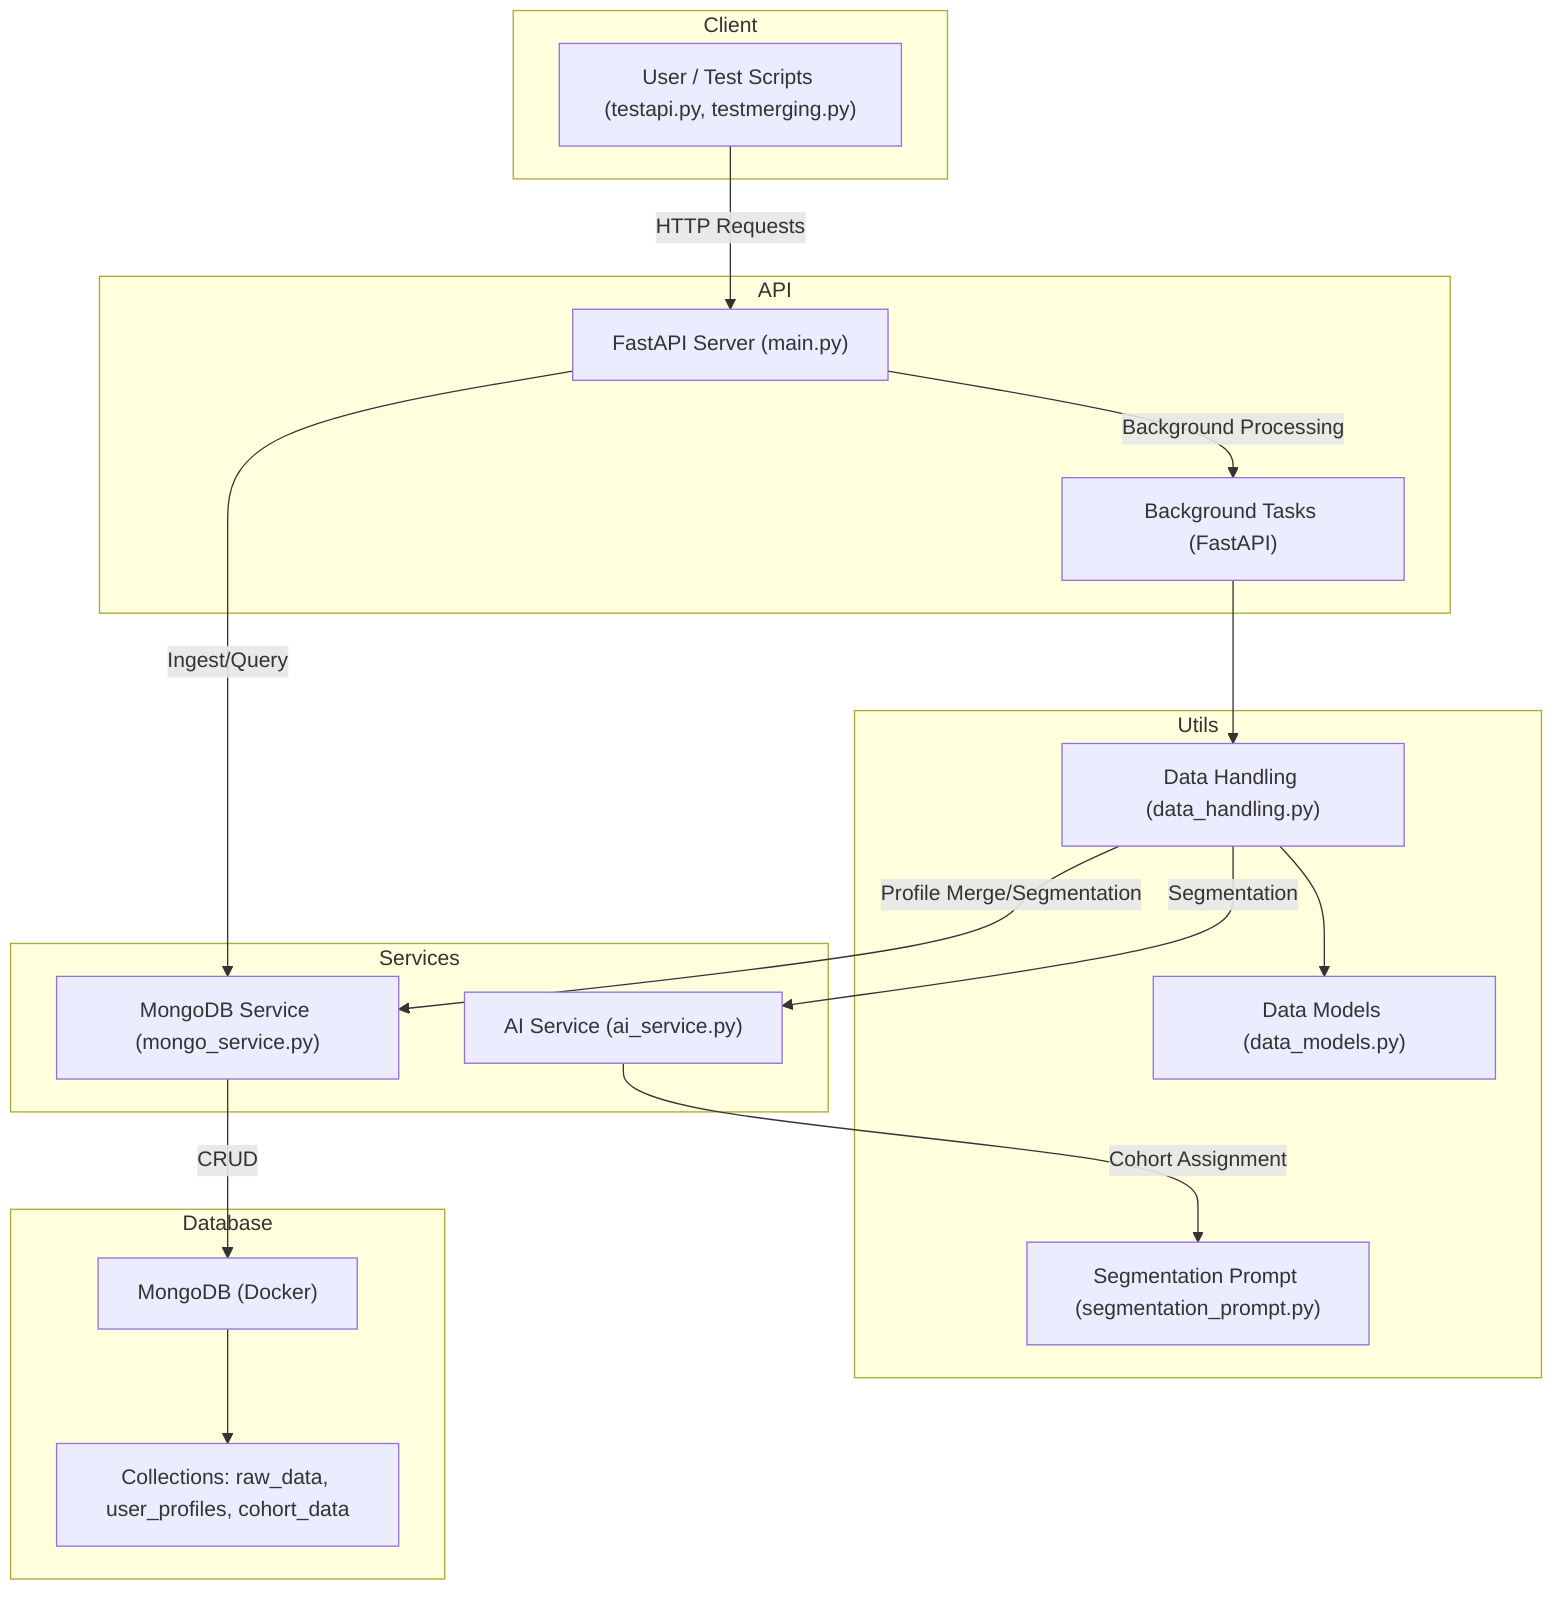graph TD
  subgraph Client
    A1["User / Test Scripts (testapi.py, testmerging.py)"]
  end

  subgraph API
    B1["FastAPI Server (main.py)"]
    B2["Background Tasks (FastAPI)"]
  end

  subgraph Services
    C1["MongoDB Service (mongo_service.py)"]
    C2["AI Service (ai_service.py)"]
  end

  subgraph Utils
    D1["Data Handling (data_handling.py)"]
    D2["Data Models (data_models.py)"]
    D3["Segmentation Prompt (segmentation_prompt.py)"]
  end

  subgraph Database
    E1["MongoDB (Docker)"]
    E2["Collections: raw_data, user_profiles, cohort_data"]
  end

  A1 -->|HTTP Requests| B1
  B1 -->|Ingest/Query| C1
  B1 -->|Background Processing| B2
  B2 --> D1
  D1 -->|Profile Merge/Segmentation| C1
  D1 -->|Segmentation| C2
  C2 -->|Cohort Assignment| D3
  D1 --> D2
  C1 -->|CRUD| E1
  E1 --> E2